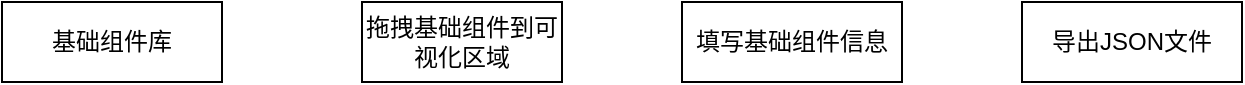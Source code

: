 <mxfile version="24.0.5" type="github">
  <diagram name="第 1 页" id="TM3BHkgRBoJ-iDT3YmMG">
    <mxGraphModel dx="954" dy="610" grid="1" gridSize="10" guides="1" tooltips="1" connect="1" arrows="1" fold="1" page="1" pageScale="1" pageWidth="827" pageHeight="1169" math="0" shadow="0">
      <root>
        <mxCell id="0" />
        <mxCell id="1" parent="0" />
        <mxCell id="Cki-BpM3vTTuld4spmQQ-1" value="基础组件库" style="rounded=0;whiteSpace=wrap;html=1;" vertex="1" parent="1">
          <mxGeometry x="170" y="210" width="110" height="40" as="geometry" />
        </mxCell>
        <mxCell id="Cki-BpM3vTTuld4spmQQ-2" value="拖拽基础组件到可视化区域" style="rounded=0;whiteSpace=wrap;html=1;" vertex="1" parent="1">
          <mxGeometry x="350" y="210" width="100" height="40" as="geometry" />
        </mxCell>
        <mxCell id="Cki-BpM3vTTuld4spmQQ-3" value="填写基础组件信息" style="rounded=0;whiteSpace=wrap;html=1;" vertex="1" parent="1">
          <mxGeometry x="510" y="210" width="110" height="40" as="geometry" />
        </mxCell>
        <mxCell id="Cki-BpM3vTTuld4spmQQ-4" value="导出JSON文件" style="rounded=0;whiteSpace=wrap;html=1;" vertex="1" parent="1">
          <mxGeometry x="680" y="210" width="110" height="40" as="geometry" />
        </mxCell>
      </root>
    </mxGraphModel>
  </diagram>
</mxfile>

